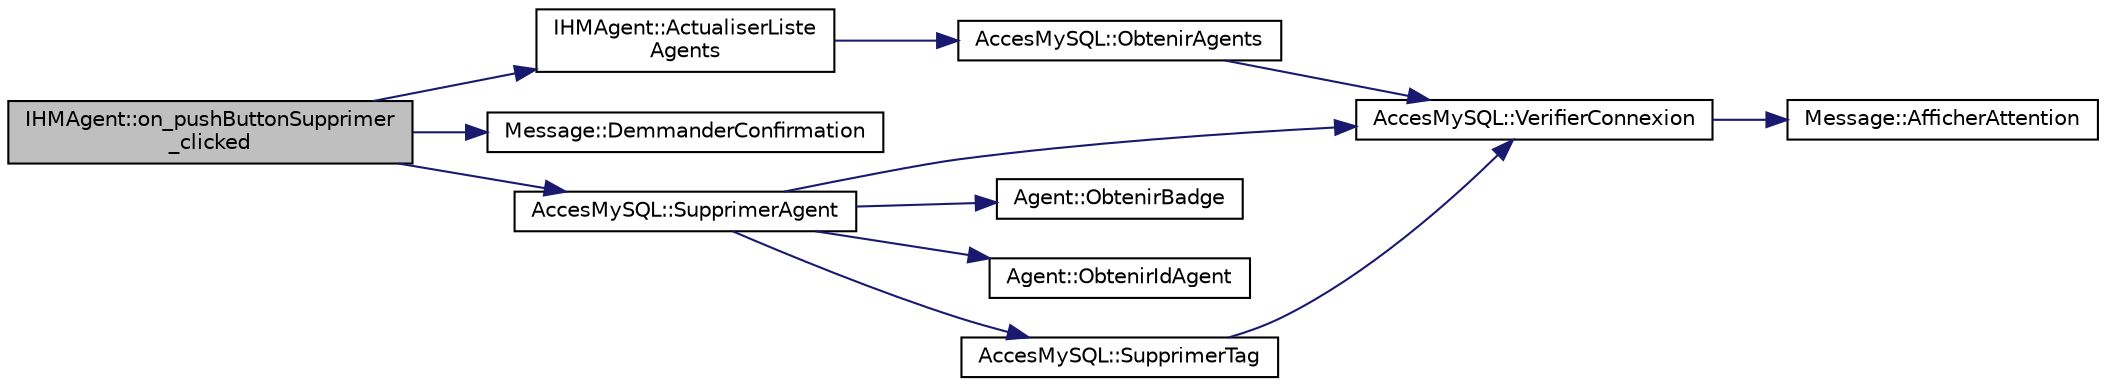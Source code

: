 digraph "IHMAgent::on_pushButtonSupprimer_clicked"
{
 // LATEX_PDF_SIZE
  edge [fontname="Helvetica",fontsize="10",labelfontname="Helvetica",labelfontsize="10"];
  node [fontname="Helvetica",fontsize="10",shape=record];
  rankdir="LR";
  Node1 [label="IHMAgent::on_pushButtonSupprimer\l_clicked",height=0.2,width=0.4,color="black", fillcolor="grey75", style="filled", fontcolor="black",tooltip="IHMAgent::on_pushButtonSupprimer_clicked Lors du clic sur le bouton supprimer, on demande confirmatio..."];
  Node1 -> Node2 [color="midnightblue",fontsize="10",style="solid"];
  Node2 [label="IHMAgent::ActualiserListe\lAgents",height=0.2,width=0.4,color="black", fillcolor="white", style="filled",URL="$class_i_h_m_agent.html#a8b55a213e8ababccf18948e138fbbce5",tooltip="---------------—PRIVATE---------------—///"];
  Node2 -> Node3 [color="midnightblue",fontsize="10",style="solid"];
  Node3 [label="AccesMySQL::ObtenirAgents",height=0.2,width=0.4,color="black", fillcolor="white", style="filled",URL="$class_acces_my_s_q_l.html#af4e9de285072a0bf4a565ff08ccb57b2",tooltip="AccesMySQL::ObtenirAgents Permet d'obtenir la liste de tous les agents présent dans la base de donnée..."];
  Node3 -> Node4 [color="midnightblue",fontsize="10",style="solid"];
  Node4 [label="AccesMySQL::VerifierConnexion",height=0.2,width=0.4,color="black", fillcolor="white", style="filled",URL="$class_acces_my_s_q_l.html#ae2b42d87939b253b3cccb1a69b49cc51",tooltip=" "];
  Node4 -> Node5 [color="midnightblue",fontsize="10",style="solid"];
  Node5 [label="Message::AfficherAttention",height=0.2,width=0.4,color="black", fillcolor="white", style="filled",URL="$class_message.html#ac86f47b97c03cd86df0f23a28ea8a0a9",tooltip="Message::AfficherAttention Permet d'afficher l'information passé en paramètre dans un popup avec une ..."];
  Node1 -> Node6 [color="midnightblue",fontsize="10",style="solid"];
  Node6 [label="Message::DemmanderConfirmation",height=0.2,width=0.4,color="black", fillcolor="white", style="filled",URL="$class_message.html#a0c6e95e7b1707ed6ea924f14d5a8943f",tooltip="Message::DemmanderConfirmation."];
  Node1 -> Node7 [color="midnightblue",fontsize="10",style="solid"];
  Node7 [label="AccesMySQL::SupprimerAgent",height=0.2,width=0.4,color="black", fillcolor="white", style="filled",URL="$class_acces_my_s_q_l.html#ae6d9c30d4890cb79639447f1f97c3b0d",tooltip="AccesMySQL::SupprimerAgent Supprime l'agent de la base de données si il n'a aucune association dans l..."];
  Node7 -> Node8 [color="midnightblue",fontsize="10",style="solid"];
  Node8 [label="Agent::ObtenirBadge",height=0.2,width=0.4,color="black", fillcolor="white", style="filled",URL="$class_agent.html#a1daf7863e5360c3b3f5506aba750f6c0",tooltip=" "];
  Node7 -> Node9 [color="midnightblue",fontsize="10",style="solid"];
  Node9 [label="Agent::ObtenirIdAgent",height=0.2,width=0.4,color="black", fillcolor="white", style="filled",URL="$class_agent.html#a616562e9104d1428faa120a1daf14d5d",tooltip=" "];
  Node7 -> Node10 [color="midnightblue",fontsize="10",style="solid"];
  Node10 [label="AccesMySQL::SupprimerTag",height=0.2,width=0.4,color="black", fillcolor="white", style="filled",URL="$class_acces_my_s_q_l.html#a6b71fa3702248deaffb1eca8a3a5320e",tooltip=" "];
  Node10 -> Node4 [color="midnightblue",fontsize="10",style="solid"];
  Node7 -> Node4 [color="midnightblue",fontsize="10",style="solid"];
}
